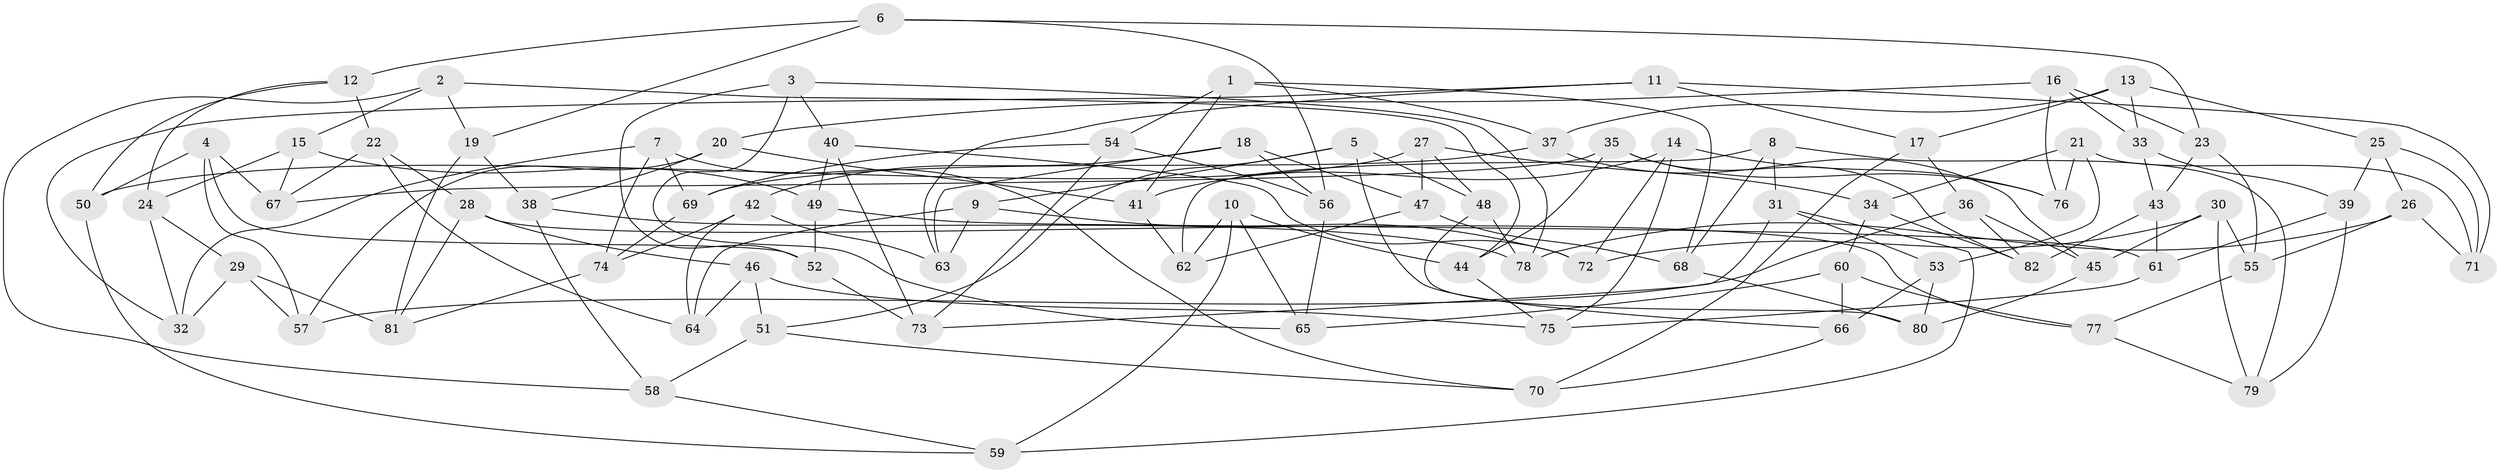 // coarse degree distribution, {6: 0.34146341463414637, 5: 0.24390243902439024, 3: 0.04878048780487805, 4: 0.24390243902439024, 8: 0.07317073170731707, 7: 0.04878048780487805}
// Generated by graph-tools (version 1.1) at 2025/38/03/04/25 23:38:12]
// undirected, 82 vertices, 164 edges
graph export_dot {
  node [color=gray90,style=filled];
  1;
  2;
  3;
  4;
  5;
  6;
  7;
  8;
  9;
  10;
  11;
  12;
  13;
  14;
  15;
  16;
  17;
  18;
  19;
  20;
  21;
  22;
  23;
  24;
  25;
  26;
  27;
  28;
  29;
  30;
  31;
  32;
  33;
  34;
  35;
  36;
  37;
  38;
  39;
  40;
  41;
  42;
  43;
  44;
  45;
  46;
  47;
  48;
  49;
  50;
  51;
  52;
  53;
  54;
  55;
  56;
  57;
  58;
  59;
  60;
  61;
  62;
  63;
  64;
  65;
  66;
  67;
  68;
  69;
  70;
  71;
  72;
  73;
  74;
  75;
  76;
  77;
  78;
  79;
  80;
  81;
  82;
  1 -- 41;
  1 -- 68;
  1 -- 37;
  1 -- 54;
  2 -- 58;
  2 -- 19;
  2 -- 44;
  2 -- 15;
  3 -- 78;
  3 -- 65;
  3 -- 52;
  3 -- 40;
  4 -- 57;
  4 -- 67;
  4 -- 52;
  4 -- 50;
  5 -- 66;
  5 -- 51;
  5 -- 48;
  5 -- 9;
  6 -- 23;
  6 -- 12;
  6 -- 56;
  6 -- 19;
  7 -- 32;
  7 -- 74;
  7 -- 69;
  7 -- 70;
  8 -- 68;
  8 -- 62;
  8 -- 31;
  8 -- 79;
  9 -- 63;
  9 -- 72;
  9 -- 64;
  10 -- 62;
  10 -- 59;
  10 -- 65;
  10 -- 44;
  11 -- 17;
  11 -- 32;
  11 -- 71;
  11 -- 63;
  12 -- 24;
  12 -- 22;
  12 -- 50;
  13 -- 17;
  13 -- 37;
  13 -- 33;
  13 -- 25;
  14 -- 76;
  14 -- 72;
  14 -- 75;
  14 -- 41;
  15 -- 24;
  15 -- 67;
  15 -- 49;
  16 -- 76;
  16 -- 20;
  16 -- 23;
  16 -- 33;
  17 -- 70;
  17 -- 36;
  18 -- 56;
  18 -- 47;
  18 -- 42;
  18 -- 63;
  19 -- 81;
  19 -- 38;
  20 -- 57;
  20 -- 41;
  20 -- 38;
  21 -- 34;
  21 -- 76;
  21 -- 71;
  21 -- 53;
  22 -- 67;
  22 -- 64;
  22 -- 28;
  23 -- 55;
  23 -- 43;
  24 -- 29;
  24 -- 32;
  25 -- 71;
  25 -- 39;
  25 -- 26;
  26 -- 78;
  26 -- 71;
  26 -- 55;
  27 -- 47;
  27 -- 48;
  27 -- 50;
  27 -- 34;
  28 -- 77;
  28 -- 46;
  28 -- 81;
  29 -- 32;
  29 -- 81;
  29 -- 57;
  30 -- 45;
  30 -- 72;
  30 -- 79;
  30 -- 55;
  31 -- 59;
  31 -- 53;
  31 -- 73;
  33 -- 43;
  33 -- 39;
  34 -- 60;
  34 -- 82;
  35 -- 82;
  35 -- 76;
  35 -- 44;
  35 -- 67;
  36 -- 45;
  36 -- 82;
  36 -- 57;
  37 -- 69;
  37 -- 45;
  38 -- 58;
  38 -- 78;
  39 -- 79;
  39 -- 61;
  40 -- 49;
  40 -- 73;
  40 -- 72;
  41 -- 62;
  42 -- 74;
  42 -- 63;
  42 -- 64;
  43 -- 82;
  43 -- 61;
  44 -- 75;
  45 -- 80;
  46 -- 64;
  46 -- 51;
  46 -- 75;
  47 -- 68;
  47 -- 62;
  48 -- 80;
  48 -- 78;
  49 -- 52;
  49 -- 61;
  50 -- 59;
  51 -- 58;
  51 -- 70;
  52 -- 73;
  53 -- 66;
  53 -- 80;
  54 -- 69;
  54 -- 73;
  54 -- 56;
  55 -- 77;
  56 -- 65;
  58 -- 59;
  60 -- 66;
  60 -- 65;
  60 -- 77;
  61 -- 75;
  66 -- 70;
  68 -- 80;
  69 -- 74;
  74 -- 81;
  77 -- 79;
}
